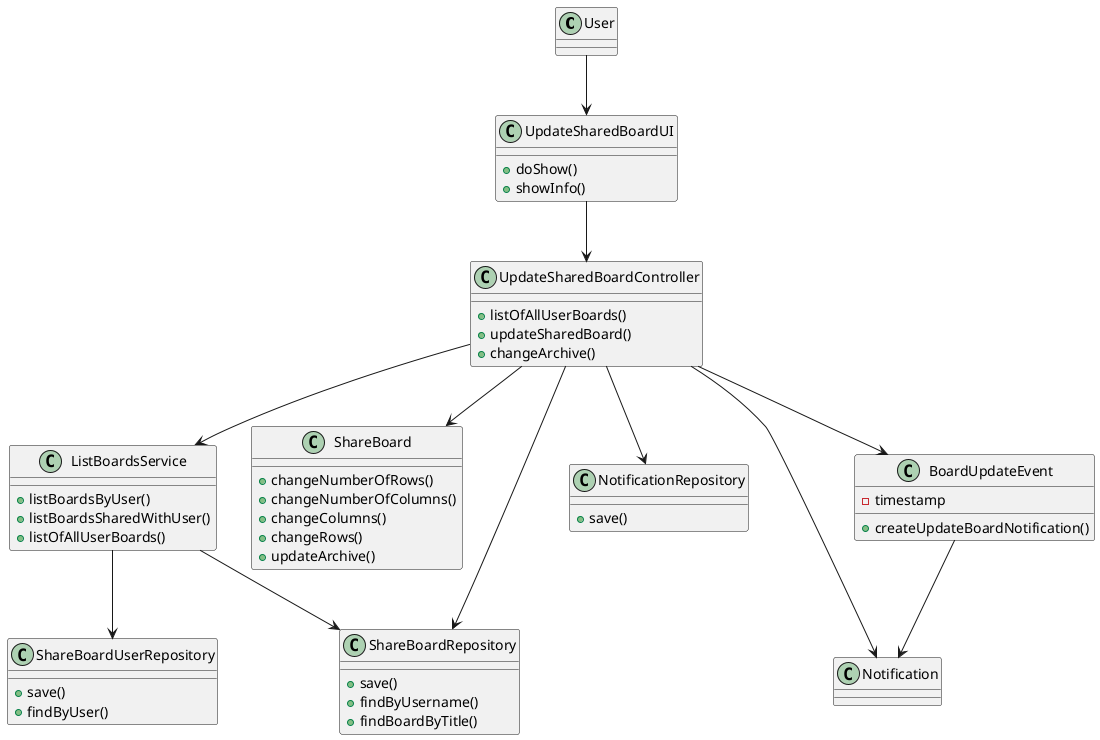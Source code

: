 @startuml

class User

class UpdateSharedBoardUI {
    +doShow()
    +showInfo()
}

class UpdateSharedBoardController {
    +listOfAllUserBoards()
    +updateSharedBoard()
    +changeArchive()
}

class ListBoardsService {
    +listBoardsByUser()
    +listBoardsSharedWithUser()
    +listOfAllUserBoards()
}

class ShareBoard {
    +changeNumberOfRows()
    +changeNumberOfColumns()
    +changeColumns()
    +changeRows()
    +updateArchive()
}


class Notification {
}

class NotificationRepository{
    +save()
}

class ShareBoardRepository{
    +save()
    +findByUsername()
    +findBoardByTitle()
}

class ShareBoardUserRepository{
    +save()
    +findByUser()
}


class BoardUpdateEvent{
    -timestamp
    +createUpdateBoardNotification()
}


User-->UpdateSharedBoardUI
UpdateSharedBoardUI-->UpdateSharedBoardController
UpdateSharedBoardController-->ListBoardsService
UpdateSharedBoardController-->ShareBoard
UpdateSharedBoardController-->Notification
UpdateSharedBoardController-->BoardUpdateEvent
UpdateSharedBoardController-->NotificationRepository
UpdateSharedBoardController-->ShareBoardRepository
ListBoardsService-->ShareBoardRepository
ListBoardsService-->ShareBoardUserRepository
BoardUpdateEvent-->Notification
@enduml
